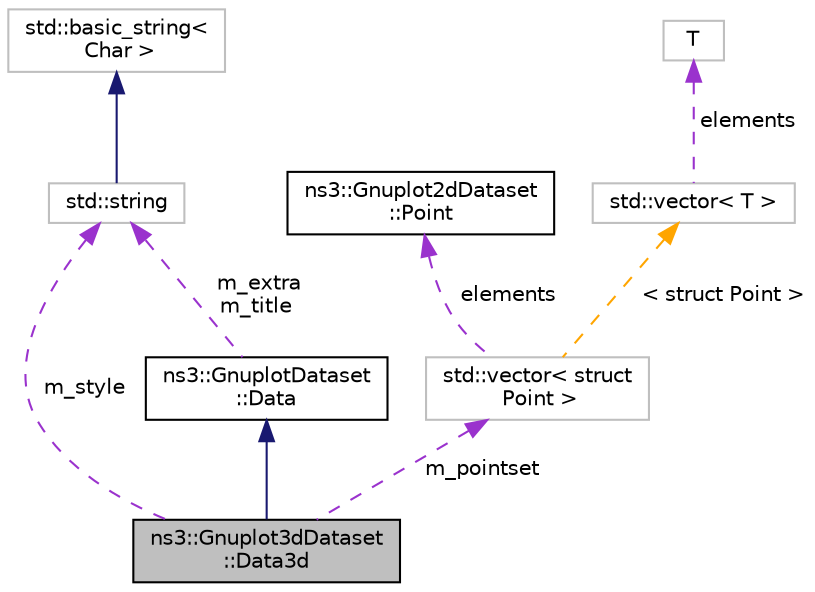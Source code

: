 digraph "ns3::Gnuplot3dDataset::Data3d"
{
 // LATEX_PDF_SIZE
  edge [fontname="Helvetica",fontsize="10",labelfontname="Helvetica",labelfontsize="10"];
  node [fontname="Helvetica",fontsize="10",shape=record];
  Node1 [label="ns3::Gnuplot3dDataset\l::Data3d",height=0.2,width=0.4,color="black", fillcolor="grey75", style="filled", fontcolor="black",tooltip="Structure storing the data for a 3D plot."];
  Node2 -> Node1 [dir="back",color="midnightblue",fontsize="10",style="solid",fontname="Helvetica"];
  Node2 [label="ns3::GnuplotDataset\l::Data",height=0.2,width=0.4,color="black", fillcolor="white", style="filled",URL="$structns3_1_1_gnuplot_dataset_1_1_data.html",tooltip="Structure storing the data to plot."];
  Node3 -> Node2 [dir="back",color="darkorchid3",fontsize="10",style="dashed",label=" m_extra\nm_title" ,fontname="Helvetica"];
  Node3 [label="std::string",height=0.2,width=0.4,color="grey75", fillcolor="white", style="filled",tooltip=" "];
  Node4 -> Node3 [dir="back",color="midnightblue",fontsize="10",style="solid",fontname="Helvetica"];
  Node4 [label="std::basic_string\<\l Char \>",height=0.2,width=0.4,color="grey75", fillcolor="white", style="filled",tooltip=" "];
  Node3 -> Node1 [dir="back",color="darkorchid3",fontsize="10",style="dashed",label=" m_style" ,fontname="Helvetica"];
  Node5 -> Node1 [dir="back",color="darkorchid3",fontsize="10",style="dashed",label=" m_pointset" ,fontname="Helvetica"];
  Node5 [label="std::vector\< struct\l Point \>",height=0.2,width=0.4,color="grey75", fillcolor="white", style="filled",tooltip=" "];
  Node6 -> Node5 [dir="back",color="darkorchid3",fontsize="10",style="dashed",label=" elements" ,fontname="Helvetica"];
  Node6 [label="ns3::Gnuplot2dDataset\l::Point",height=0.2,width=0.4,color="black", fillcolor="white", style="filled",URL="$structns3_1_1_gnuplot2d_dataset_1_1_point.html",tooltip="A point in a 2D plot."];
  Node7 -> Node5 [dir="back",color="orange",fontsize="10",style="dashed",label=" \< struct Point \>" ,fontname="Helvetica"];
  Node7 [label="std::vector\< T \>",height=0.2,width=0.4,color="grey75", fillcolor="white", style="filled",tooltip=" "];
  Node8 -> Node7 [dir="back",color="darkorchid3",fontsize="10",style="dashed",label=" elements" ,fontname="Helvetica"];
  Node8 [label="T",height=0.2,width=0.4,color="grey75", fillcolor="white", style="filled",tooltip=" "];
}
